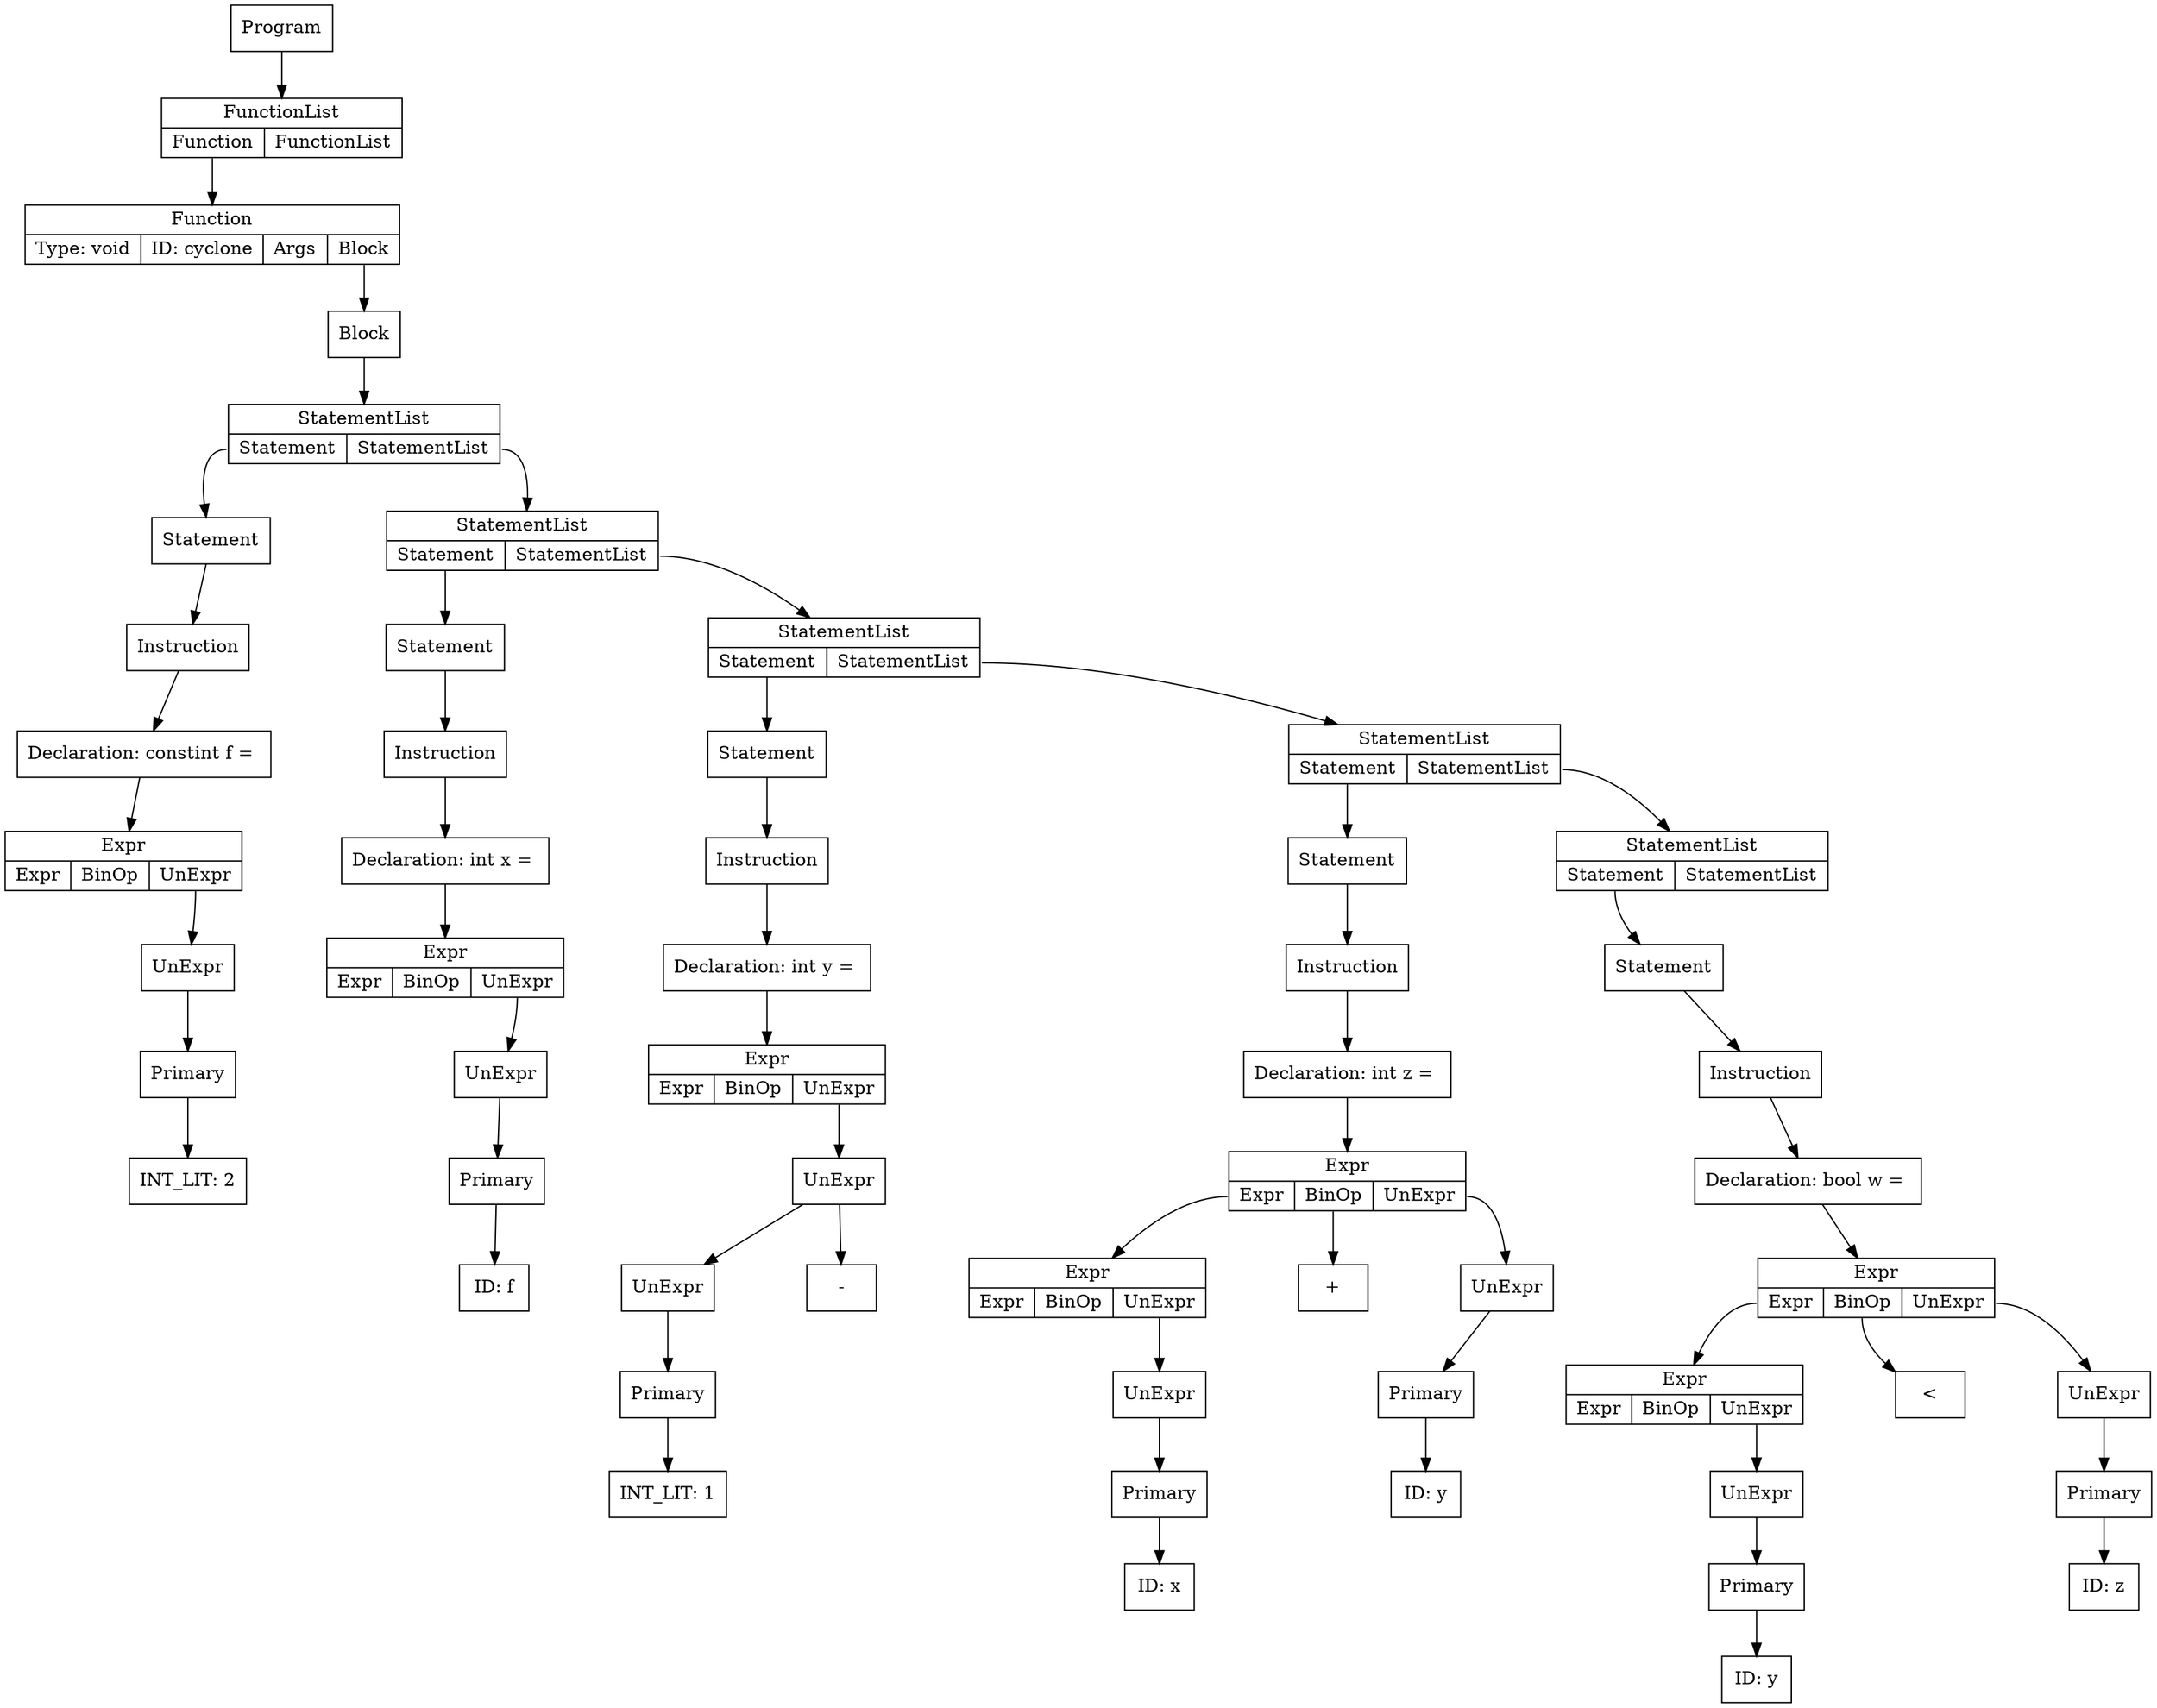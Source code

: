 digraph ccTree {
graph[nodesep="1"]
	node [shape=box]
	node [shape=box]
	n0 [label = "Primary"]
	n1 [label = "INT_LIT: 2"]
	n0-> n1
	n2 [label = "UnExpr"]
	n2-> n0
	n3 [label = "{Expr | {<e>Expr | <bo>BinOp | <ue>UnExpr}}", shape="record"]
	n3:ue-> n2
	n4 [label = "Declaration: constint f = "]
	n4-> n3
	n5 [label = "Instruction"]
	n5-> n4
	n6 [label = "Statement"]
	n6-> n5
	n7 [label = "Primary"]
	n8 [label = "ID: f"]
	n7-> n8
	n9 [label = "UnExpr"]
	n9-> n7
	n10 [label = "{Expr | {<e>Expr | <bo>BinOp | <ue>UnExpr}}", shape="record"]
	n10:ue-> n9
	n11 [label = "Declaration: int x = "]
	n11-> n10
	n12 [label = "Instruction"]
	n12-> n11
	n13 [label = "Statement"]
	n13-> n12
	n14 [label = "Primary"]
	n15 [label = "INT_LIT: 1"]
	n14-> n15
	n16 [label = "UnExpr"]
	n16-> n14
	n17 [label = "UnExpr"]
	n18 [label = "-"]
	n17-> n18
	n17-> n16
	n19 [label = "{Expr | {<e>Expr | <bo>BinOp | <ue>UnExpr}}", shape="record"]
	n19:ue-> n17
	n20 [label = "Declaration: int y = "]
	n20-> n19
	n21 [label = "Instruction"]
	n21-> n20
	n22 [label = "Statement"]
	n22-> n21
	n23 [label = "Primary"]
	n24 [label = "ID: x"]
	n23-> n24
	n25 [label = "UnExpr"]
	n25-> n23
	n26 [label = "{Expr | {<e>Expr | <bo>BinOp | <ue>UnExpr}}", shape="record"]
	n26:ue-> n25
	n27 [label = "Primary"]
	n28 [label = "ID: y"]
	n27-> n28
	n29 [label = "UnExpr"]
	n29-> n27
	n30 [label = "{Expr | {<e>Expr | <bo>BinOp | <ue>UnExpr}}", shape="record"]
	n30:e-> n26
	n31 [label = "+"]
	n30:bo-> n31
	n30:ue-> n29
	n32 [label = "Declaration: int z = "]
	n32-> n30
	n33 [label = "Instruction"]
	n33-> n32
	n34 [label = "Statement"]
	n34-> n33
	n35 [label = "Primary"]
	n36 [label = "ID: y"]
	n35-> n36
	n37 [label = "UnExpr"]
	n37-> n35
	n38 [label = "{Expr | {<e>Expr | <bo>BinOp | <ue>UnExpr}}", shape="record"]
	n38:ue-> n37
	n39 [label = "Primary"]
	n40 [label = "ID: z"]
	n39-> n40
	n41 [label = "UnExpr"]
	n41-> n39
	n42 [label = "{Expr | {<e>Expr | <bo>BinOp | <ue>UnExpr}}", shape="record"]
	n42:e-> n38
	n43 [label = "<"]
	n42:bo-> n43
	n42:ue-> n41
	n44 [label = "Declaration: bool w = "]
	n44-> n42
	n45 [label = "Instruction"]
	n45-> n44
	n46 [label = "Statement"]
	n46-> n45
	n47 [label = "{StatementList | {<s>Statement | <sl>StatementList}}", shape="record"]
	n47:s-> n46
	n48 [label = "{StatementList | {<s>Statement | <sl>StatementList}}", shape="record"]
	n48:s-> n34
	n48:sl-> n47
	n49 [label = "{StatementList | {<s>Statement | <sl>StatementList}}", shape="record"]
	n49:s-> n22
	n49:sl-> n48
	n50 [label = "{StatementList | {<s>Statement | <sl>StatementList}}", shape="record"]
	n50:s-> n13
	n50:sl-> n49
	n51 [label = "{StatementList | {<s>Statement | <sl>StatementList}}", shape="record"]
	n51:s-> n6
	n51:sl-> n50
	n52 [label = "Block"]
	n52-> n51
	n53 [label = "{Function | {Type: void | ID: cyclone | <a>Args | <b>Block}}", shape="record"]
	n53:b-> n52
	n54 [label = "{FunctionList | {<f> Function | <fl> FunctionList}}", shape="record"]
	n54:f-> n53
	n55 [label = "Program"]
	n55-> n54
}